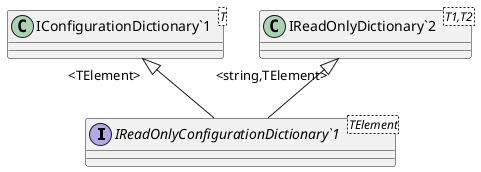 @startuml
interface "IReadOnlyConfigurationDictionary`1"<TElement> {
}
class "IConfigurationDictionary`1"<T> {
}
class "IReadOnlyDictionary`2"<T1,T2> {
}
"IConfigurationDictionary`1" "<TElement>" <|-- "IReadOnlyConfigurationDictionary`1"
"IReadOnlyDictionary`2" "<string,TElement>" <|-- "IReadOnlyConfigurationDictionary`1"
@enduml

